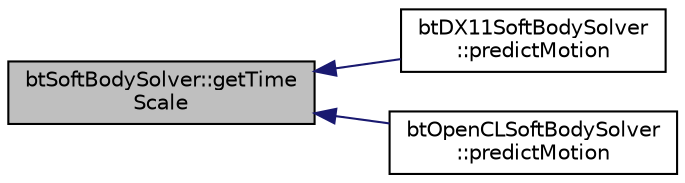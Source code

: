 digraph "btSoftBodySolver::getTimeScale"
{
  edge [fontname="Helvetica",fontsize="10",labelfontname="Helvetica",labelfontsize="10"];
  node [fontname="Helvetica",fontsize="10",shape=record];
  rankdir="LR";
  Node1 [label="btSoftBodySolver::getTime\lScale",height=0.2,width=0.4,color="black", fillcolor="grey75", style="filled", fontcolor="black"];
  Node1 -> Node2 [dir="back",color="midnightblue",fontsize="10",style="solid",fontname="Helvetica"];
  Node2 [label="btDX11SoftBodySolver\l::predictMotion",height=0.2,width=0.4,color="black", fillcolor="white", style="filled",URL="$classbt_d_x11_soft_body_solver.html#a2565453dfc806f819746d7bc04a57a96"];
  Node1 -> Node3 [dir="back",color="midnightblue",fontsize="10",style="solid",fontname="Helvetica"];
  Node3 [label="btOpenCLSoftBodySolver\l::predictMotion",height=0.2,width=0.4,color="black", fillcolor="white", style="filled",URL="$classbt_open_c_l_soft_body_solver.html#ab48872d1de7b5b960d462c71d36ee92d"];
}
